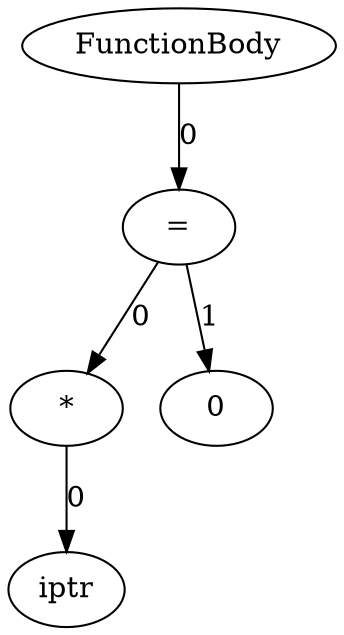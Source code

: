 strict digraph "" {
	node [label="\N"];
	139958017543472	[label=FunctionBody];
	139958017544000	[label="="];
	139958017543472 -> 139958017544000	[label=0];
	139958017543328	[label="*"];
	139958017544000 -> 139958017543328	[label=0];
	139958018085168	[label=0];
	139958017544000 -> 139958018085168	[label=1];
	139958017543904	[label=iptr];
	139958017543328 -> 139958017543904	[label=0];
}
